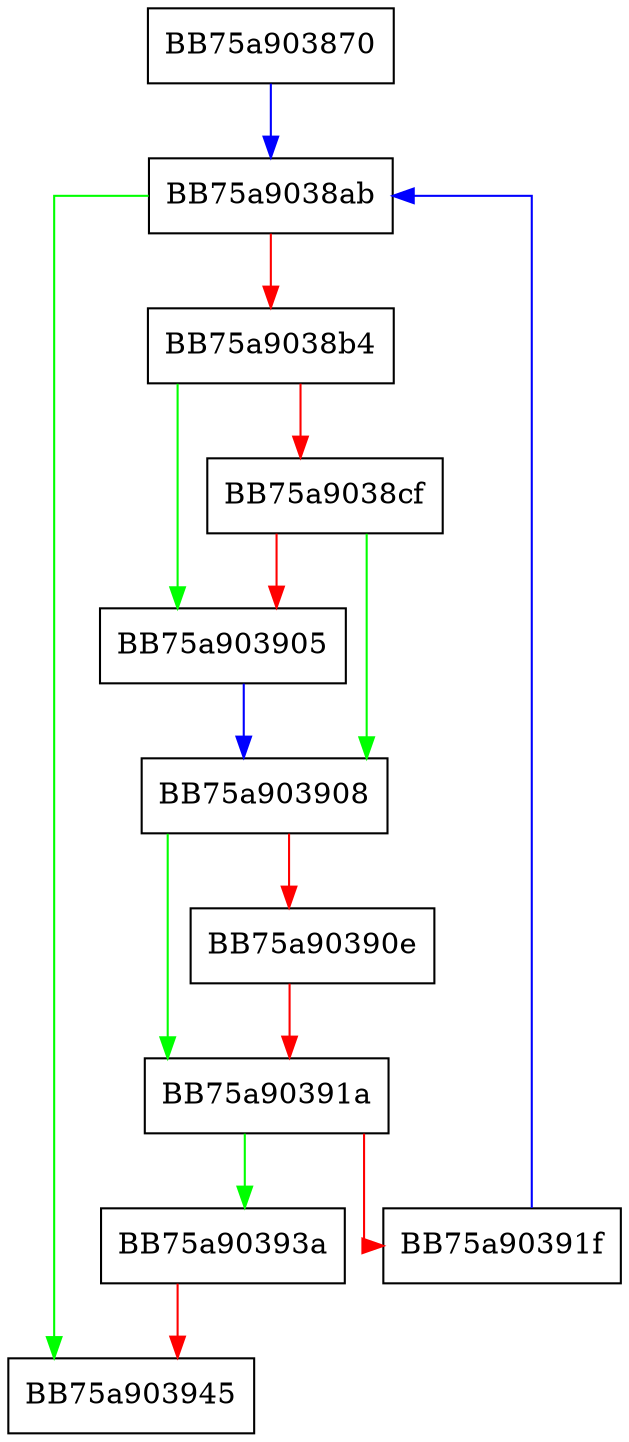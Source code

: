 digraph incompatible_app_list_has_dlls {
  node [shape="box"];
  graph [splines=ortho];
  BB75a903870 -> BB75a9038ab [color="blue"];
  BB75a9038ab -> BB75a903945 [color="green"];
  BB75a9038ab -> BB75a9038b4 [color="red"];
  BB75a9038b4 -> BB75a903905 [color="green"];
  BB75a9038b4 -> BB75a9038cf [color="red"];
  BB75a9038cf -> BB75a903908 [color="green"];
  BB75a9038cf -> BB75a903905 [color="red"];
  BB75a903905 -> BB75a903908 [color="blue"];
  BB75a903908 -> BB75a90391a [color="green"];
  BB75a903908 -> BB75a90390e [color="red"];
  BB75a90390e -> BB75a90391a [color="red"];
  BB75a90391a -> BB75a90393a [color="green"];
  BB75a90391a -> BB75a90391f [color="red"];
  BB75a90391f -> BB75a9038ab [color="blue"];
  BB75a90393a -> BB75a903945 [color="red"];
}